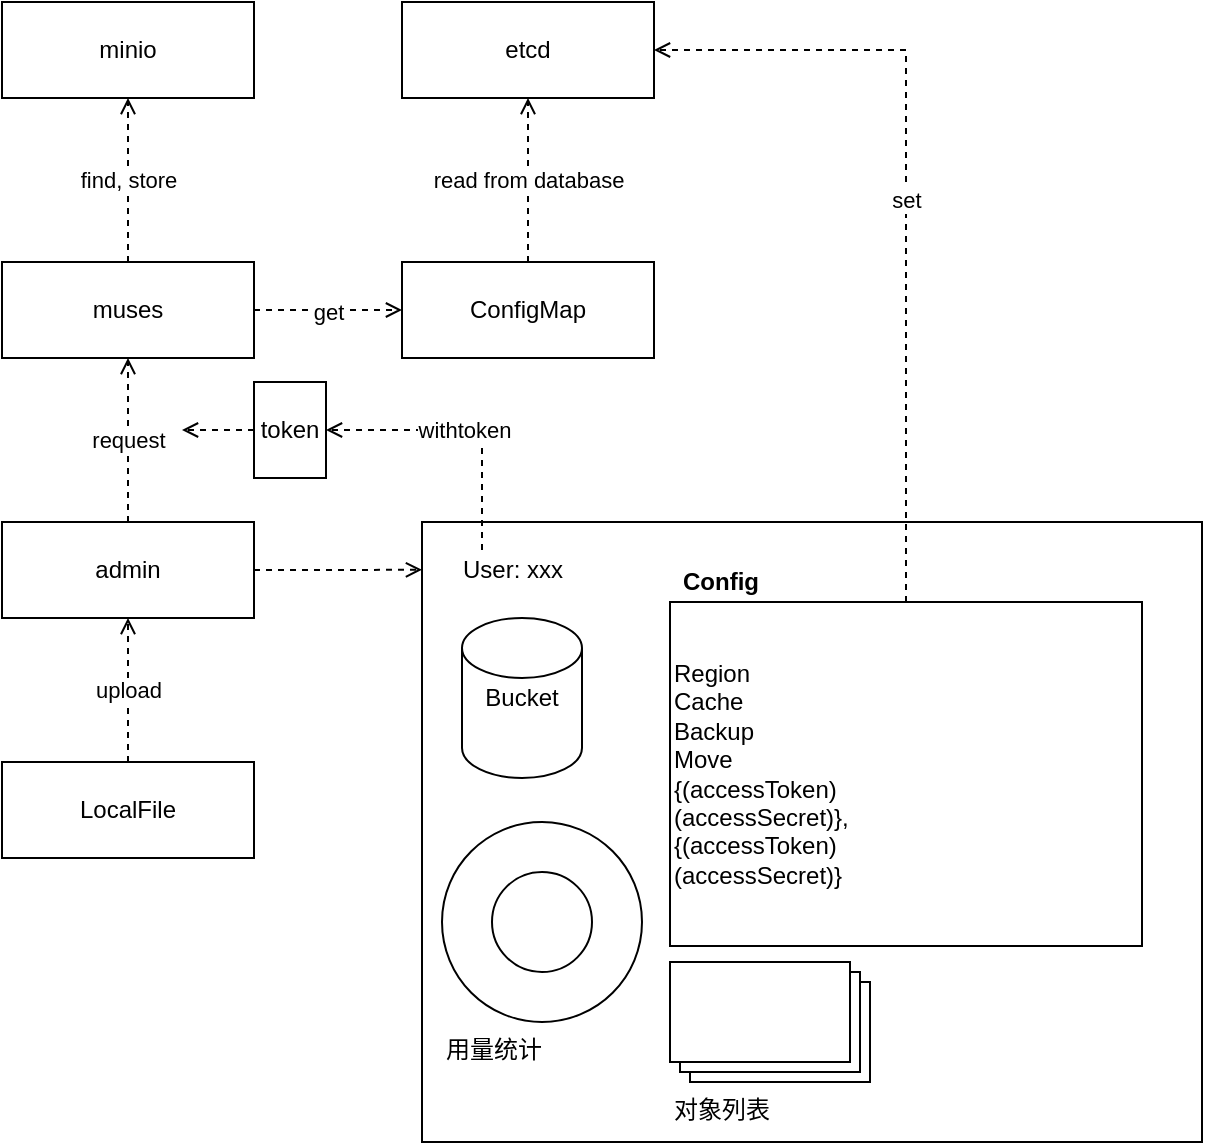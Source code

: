 <mxfile version="13.6.5" type="github">
  <diagram id="ZfqqAO6QAGTzMp5zZkXT" name="第 1 页">
    <mxGraphModel dx="800" dy="781" grid="1" gridSize="10" guides="1" tooltips="1" connect="1" arrows="1" fold="1" page="1" pageScale="1" pageWidth="827" pageHeight="1169" math="0" shadow="0">
      <root>
        <mxCell id="0" />
        <mxCell id="1" parent="0" />
        <mxCell id="iZBhrlPGG-_70FGbJEdC-5" value="" style="rounded=0;whiteSpace=wrap;html=1;" vertex="1" parent="1">
          <mxGeometry x="290" y="430" width="390" height="310" as="geometry" />
        </mxCell>
        <mxCell id="iZBhrlPGG-_70FGbJEdC-1" value="minio" style="rounded=0;whiteSpace=wrap;html=1;sketch=0;" vertex="1" parent="1">
          <mxGeometry x="80" y="170" width="126" height="48" as="geometry" />
        </mxCell>
        <mxCell id="iZBhrlPGG-_70FGbJEdC-12" value="get" style="edgeStyle=orthogonalEdgeStyle;rounded=0;orthogonalLoop=1;jettySize=auto;html=1;exitX=1;exitY=0.5;exitDx=0;exitDy=0;dashed=1;endArrow=open;endFill=0;" edge="1" parent="1" source="iZBhrlPGG-_70FGbJEdC-2">
          <mxGeometry relative="1" as="geometry">
            <mxPoint x="280" y="324" as="targetPoint" />
          </mxGeometry>
        </mxCell>
        <mxCell id="iZBhrlPGG-_70FGbJEdC-17" value="find, store" style="edgeStyle=orthogonalEdgeStyle;rounded=0;orthogonalLoop=1;jettySize=auto;html=1;exitX=0.5;exitY=0;exitDx=0;exitDy=0;entryX=0.5;entryY=1;entryDx=0;entryDy=0;dashed=1;endArrow=open;endFill=0;" edge="1" parent="1" source="iZBhrlPGG-_70FGbJEdC-2" target="iZBhrlPGG-_70FGbJEdC-1">
          <mxGeometry relative="1" as="geometry" />
        </mxCell>
        <mxCell id="iZBhrlPGG-_70FGbJEdC-2" value="muses" style="rounded=0;whiteSpace=wrap;html=1;sketch=0;" vertex="1" parent="1">
          <mxGeometry x="80" y="300" width="126" height="48" as="geometry" />
        </mxCell>
        <mxCell id="iZBhrlPGG-_70FGbJEdC-7" style="edgeStyle=orthogonalEdgeStyle;rounded=0;orthogonalLoop=1;jettySize=auto;html=1;exitX=1;exitY=0.5;exitDx=0;exitDy=0;entryX=0;entryY=0.077;entryDx=0;entryDy=0;entryPerimeter=0;endArrow=open;endFill=0;dashed=1;" edge="1" parent="1" source="iZBhrlPGG-_70FGbJEdC-3" target="iZBhrlPGG-_70FGbJEdC-5">
          <mxGeometry relative="1" as="geometry" />
        </mxCell>
        <mxCell id="iZBhrlPGG-_70FGbJEdC-11" value="request" style="edgeStyle=orthogonalEdgeStyle;rounded=0;orthogonalLoop=1;jettySize=auto;html=1;exitX=0.5;exitY=0;exitDx=0;exitDy=0;entryX=0.5;entryY=1;entryDx=0;entryDy=0;dashed=1;endArrow=open;endFill=0;" edge="1" parent="1" source="iZBhrlPGG-_70FGbJEdC-3" target="iZBhrlPGG-_70FGbJEdC-2">
          <mxGeometry relative="1" as="geometry" />
        </mxCell>
        <mxCell id="iZBhrlPGG-_70FGbJEdC-3" value="admin" style="rounded=0;whiteSpace=wrap;html=1;sketch=0;" vertex="1" parent="1">
          <mxGeometry x="80" y="430" width="126" height="48" as="geometry" />
        </mxCell>
        <mxCell id="iZBhrlPGG-_70FGbJEdC-6" value="Bucket" style="shape=cylinder2;whiteSpace=wrap;html=1;boundedLbl=1;backgroundOutline=1;size=15;" vertex="1" parent="1">
          <mxGeometry x="310" y="478" width="60" height="80" as="geometry" />
        </mxCell>
        <mxCell id="iZBhrlPGG-_70FGbJEdC-10" value="upload" style="edgeStyle=orthogonalEdgeStyle;rounded=0;orthogonalLoop=1;jettySize=auto;html=1;exitX=0.5;exitY=0;exitDx=0;exitDy=0;entryX=0.5;entryY=1;entryDx=0;entryDy=0;dashed=1;endArrow=open;endFill=0;" edge="1" parent="1" source="iZBhrlPGG-_70FGbJEdC-9" target="iZBhrlPGG-_70FGbJEdC-3">
          <mxGeometry relative="1" as="geometry" />
        </mxCell>
        <mxCell id="iZBhrlPGG-_70FGbJEdC-9" value="LocalFile" style="rounded=0;whiteSpace=wrap;html=1;sketch=0;" vertex="1" parent="1">
          <mxGeometry x="80" y="550" width="126" height="48" as="geometry" />
        </mxCell>
        <mxCell id="iZBhrlPGG-_70FGbJEdC-16" value="read from database" style="edgeStyle=orthogonalEdgeStyle;rounded=0;orthogonalLoop=1;jettySize=auto;html=1;exitX=0.5;exitY=0;exitDx=0;exitDy=0;entryX=0.5;entryY=1;entryDx=0;entryDy=0;dashed=1;endArrow=open;endFill=0;" edge="1" parent="1" source="iZBhrlPGG-_70FGbJEdC-14" target="iZBhrlPGG-_70FGbJEdC-15">
          <mxGeometry relative="1" as="geometry" />
        </mxCell>
        <mxCell id="iZBhrlPGG-_70FGbJEdC-14" value="ConfigMap" style="rounded=0;whiteSpace=wrap;html=1;sketch=0;" vertex="1" parent="1">
          <mxGeometry x="280" y="300" width="126" height="48" as="geometry" />
        </mxCell>
        <mxCell id="iZBhrlPGG-_70FGbJEdC-15" value="etcd" style="rounded=0;whiteSpace=wrap;html=1;sketch=0;" vertex="1" parent="1">
          <mxGeometry x="280" y="170" width="126" height="48" as="geometry" />
        </mxCell>
        <mxCell id="iZBhrlPGG-_70FGbJEdC-22" value="set" style="edgeStyle=orthogonalEdgeStyle;rounded=0;orthogonalLoop=1;jettySize=auto;html=1;exitX=0.5;exitY=0;exitDx=0;exitDy=0;entryX=1;entryY=0.5;entryDx=0;entryDy=0;dashed=1;endArrow=open;endFill=0;" edge="1" parent="1" source="iZBhrlPGG-_70FGbJEdC-19" target="iZBhrlPGG-_70FGbJEdC-15">
          <mxGeometry relative="1" as="geometry" />
        </mxCell>
        <mxCell id="iZBhrlPGG-_70FGbJEdC-19" value="Region&lt;br&gt;Cache&amp;nbsp;&lt;br&gt;Backup&lt;br&gt;Move&lt;br&gt;{(accessToken)&lt;br&gt;(accessSecret)},&lt;br&gt;{(accessToken)&lt;br&gt;(accessSecret)}" style="rounded=0;whiteSpace=wrap;html=1;align=left;" vertex="1" parent="1">
          <mxGeometry x="414" y="470" width="236" height="172" as="geometry" />
        </mxCell>
        <mxCell id="iZBhrlPGG-_70FGbJEdC-20" value="&lt;b&gt;Config&lt;/b&gt;" style="text;html=1;align=center;verticalAlign=middle;resizable=0;points=[];autosize=1;" vertex="1" parent="1">
          <mxGeometry x="414" y="450" width="50" height="20" as="geometry" />
        </mxCell>
        <mxCell id="iZBhrlPGG-_70FGbJEdC-24" value="withtoken" style="edgeStyle=orthogonalEdgeStyle;rounded=0;orthogonalLoop=1;jettySize=auto;html=1;dashed=1;endArrow=open;endFill=0;entryX=1;entryY=0.5;entryDx=0;entryDy=0;" edge="1" parent="1" source="iZBhrlPGG-_70FGbJEdC-23" target="iZBhrlPGG-_70FGbJEdC-25">
          <mxGeometry relative="1" as="geometry">
            <mxPoint x="270" y="380" as="targetPoint" />
            <Array as="points">
              <mxPoint x="320" y="384" />
            </Array>
          </mxGeometry>
        </mxCell>
        <mxCell id="iZBhrlPGG-_70FGbJEdC-23" value="User: xxx" style="text;html=1;align=center;verticalAlign=middle;resizable=0;points=[];autosize=1;" vertex="1" parent="1">
          <mxGeometry x="300" y="444" width="70" height="20" as="geometry" />
        </mxCell>
        <mxCell id="iZBhrlPGG-_70FGbJEdC-26" style="edgeStyle=orthogonalEdgeStyle;rounded=0;orthogonalLoop=1;jettySize=auto;html=1;exitX=0;exitY=0.5;exitDx=0;exitDy=0;dashed=1;endArrow=open;endFill=0;" edge="1" parent="1" source="iZBhrlPGG-_70FGbJEdC-25">
          <mxGeometry relative="1" as="geometry">
            <mxPoint x="170" y="384" as="targetPoint" />
          </mxGeometry>
        </mxCell>
        <mxCell id="iZBhrlPGG-_70FGbJEdC-25" value="token" style="rounded=0;whiteSpace=wrap;html=1;sketch=0;" vertex="1" parent="1">
          <mxGeometry x="206" y="360" width="36" height="48" as="geometry" />
        </mxCell>
        <mxCell id="iZBhrlPGG-_70FGbJEdC-28" value="用量统计" style="verticalLabelPosition=bottom;verticalAlign=top;html=1;shape=mxgraph.basic.donut;dx=25;align=left;" vertex="1" parent="1">
          <mxGeometry x="300" y="580" width="100" height="100" as="geometry" />
        </mxCell>
        <mxCell id="iZBhrlPGG-_70FGbJEdC-29" value="对象列表" style="verticalLabelPosition=bottom;verticalAlign=top;html=1;shape=mxgraph.basic.layered_rect;dx=10;outlineConnect=0;align=left;" vertex="1" parent="1">
          <mxGeometry x="414" y="650" width="100" height="60" as="geometry" />
        </mxCell>
      </root>
    </mxGraphModel>
  </diagram>
</mxfile>
